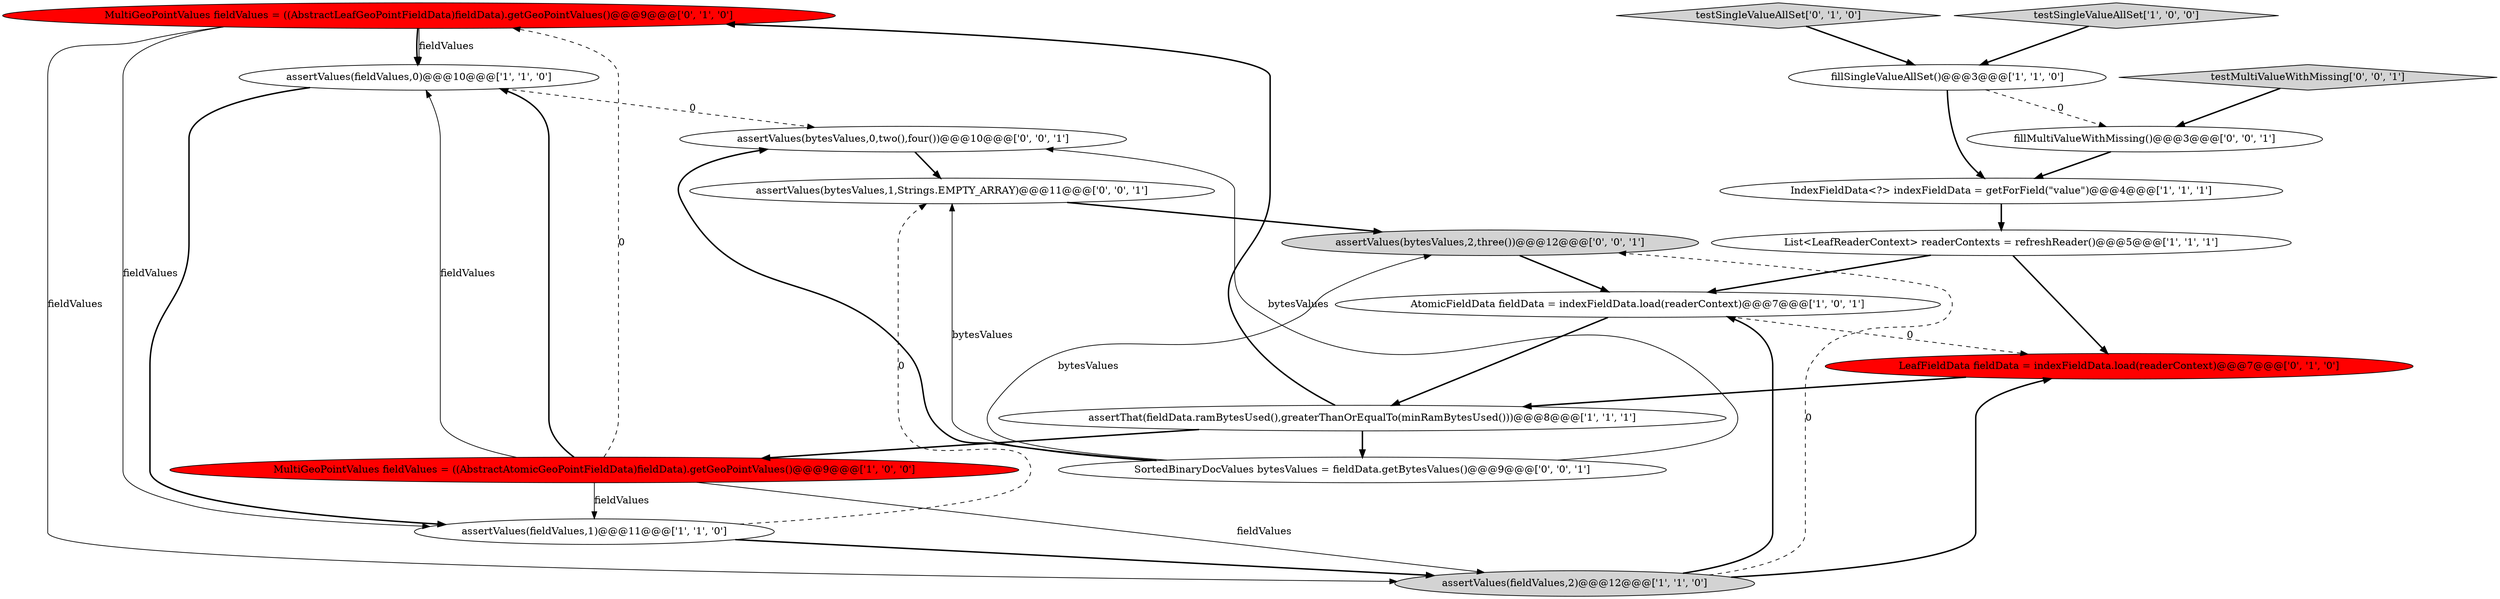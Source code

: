 digraph {
10 [style = filled, label = "MultiGeoPointValues fieldValues = ((AbstractLeafGeoPointFieldData)fieldData).getGeoPointValues()@@@9@@@['0', '1', '0']", fillcolor = red, shape = ellipse image = "AAA1AAABBB2BBB"];
3 [style = filled, label = "assertValues(fieldValues,0)@@@10@@@['1', '1', '0']", fillcolor = white, shape = ellipse image = "AAA0AAABBB1BBB"];
17 [style = filled, label = "testMultiValueWithMissing['0', '0', '1']", fillcolor = lightgray, shape = diamond image = "AAA0AAABBB3BBB"];
8 [style = filled, label = "fillSingleValueAllSet()@@@3@@@['1', '1', '0']", fillcolor = white, shape = ellipse image = "AAA0AAABBB1BBB"];
12 [style = filled, label = "LeafFieldData fieldData = indexFieldData.load(readerContext)@@@7@@@['0', '1', '0']", fillcolor = red, shape = ellipse image = "AAA1AAABBB2BBB"];
4 [style = filled, label = "assertValues(fieldValues,2)@@@12@@@['1', '1', '0']", fillcolor = lightgray, shape = ellipse image = "AAA0AAABBB1BBB"];
9 [style = filled, label = "IndexFieldData<?> indexFieldData = getForField(\"value\")@@@4@@@['1', '1', '1']", fillcolor = white, shape = ellipse image = "AAA0AAABBB1BBB"];
11 [style = filled, label = "testSingleValueAllSet['0', '1', '0']", fillcolor = lightgray, shape = diamond image = "AAA0AAABBB2BBB"];
13 [style = filled, label = "assertValues(bytesValues,1,Strings.EMPTY_ARRAY)@@@11@@@['0', '0', '1']", fillcolor = white, shape = ellipse image = "AAA0AAABBB3BBB"];
18 [style = filled, label = "assertValues(bytesValues,0,two(),four())@@@10@@@['0', '0', '1']", fillcolor = white, shape = ellipse image = "AAA0AAABBB3BBB"];
6 [style = filled, label = "MultiGeoPointValues fieldValues = ((AbstractAtomicGeoPointFieldData)fieldData).getGeoPointValues()@@@9@@@['1', '0', '0']", fillcolor = red, shape = ellipse image = "AAA1AAABBB1BBB"];
1 [style = filled, label = "AtomicFieldData fieldData = indexFieldData.load(readerContext)@@@7@@@['1', '0', '1']", fillcolor = white, shape = ellipse image = "AAA0AAABBB1BBB"];
15 [style = filled, label = "assertValues(bytesValues,2,three())@@@12@@@['0', '0', '1']", fillcolor = lightgray, shape = ellipse image = "AAA0AAABBB3BBB"];
14 [style = filled, label = "SortedBinaryDocValues bytesValues = fieldData.getBytesValues()@@@9@@@['0', '0', '1']", fillcolor = white, shape = ellipse image = "AAA0AAABBB3BBB"];
2 [style = filled, label = "List<LeafReaderContext> readerContexts = refreshReader()@@@5@@@['1', '1', '1']", fillcolor = white, shape = ellipse image = "AAA0AAABBB1BBB"];
7 [style = filled, label = "assertValues(fieldValues,1)@@@11@@@['1', '1', '0']", fillcolor = white, shape = ellipse image = "AAA0AAABBB1BBB"];
0 [style = filled, label = "assertThat(fieldData.ramBytesUsed(),greaterThanOrEqualTo(minRamBytesUsed()))@@@8@@@['1', '1', '1']", fillcolor = white, shape = ellipse image = "AAA0AAABBB1BBB"];
5 [style = filled, label = "testSingleValueAllSet['1', '0', '0']", fillcolor = lightgray, shape = diamond image = "AAA0AAABBB1BBB"];
16 [style = filled, label = "fillMultiValueWithMissing()@@@3@@@['0', '0', '1']", fillcolor = white, shape = ellipse image = "AAA0AAABBB3BBB"];
6->3 [style = bold, label=""];
5->8 [style = bold, label=""];
8->16 [style = dashed, label="0"];
9->2 [style = bold, label=""];
0->6 [style = bold, label=""];
10->4 [style = solid, label="fieldValues"];
2->1 [style = bold, label=""];
3->18 [style = dashed, label="0"];
14->18 [style = solid, label="bytesValues"];
6->7 [style = solid, label="fieldValues"];
10->3 [style = bold, label=""];
1->0 [style = bold, label=""];
7->4 [style = bold, label=""];
12->0 [style = bold, label=""];
2->12 [style = bold, label=""];
10->3 [style = solid, label="fieldValues"];
6->10 [style = dashed, label="0"];
6->3 [style = solid, label="fieldValues"];
1->12 [style = dashed, label="0"];
0->10 [style = bold, label=""];
0->14 [style = bold, label=""];
3->7 [style = bold, label=""];
10->7 [style = solid, label="fieldValues"];
4->15 [style = dashed, label="0"];
14->15 [style = solid, label="bytesValues"];
8->9 [style = bold, label=""];
18->13 [style = bold, label=""];
14->13 [style = solid, label="bytesValues"];
7->13 [style = dashed, label="0"];
4->12 [style = bold, label=""];
11->8 [style = bold, label=""];
14->18 [style = bold, label=""];
4->1 [style = bold, label=""];
13->15 [style = bold, label=""];
16->9 [style = bold, label=""];
17->16 [style = bold, label=""];
15->1 [style = bold, label=""];
6->4 [style = solid, label="fieldValues"];
}
